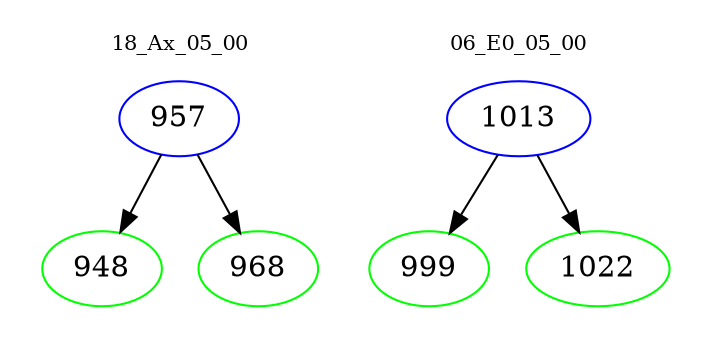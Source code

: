 digraph{
subgraph cluster_0 {
color = white
label = "18_Ax_05_00";
fontsize=10;
T0_957 [label="957", color="blue"]
T0_957 -> T0_948 [color="black"]
T0_948 [label="948", color="green"]
T0_957 -> T0_968 [color="black"]
T0_968 [label="968", color="green"]
}
subgraph cluster_1 {
color = white
label = "06_E0_05_00";
fontsize=10;
T1_1013 [label="1013", color="blue"]
T1_1013 -> T1_999 [color="black"]
T1_999 [label="999", color="green"]
T1_1013 -> T1_1022 [color="black"]
T1_1022 [label="1022", color="green"]
}
}
